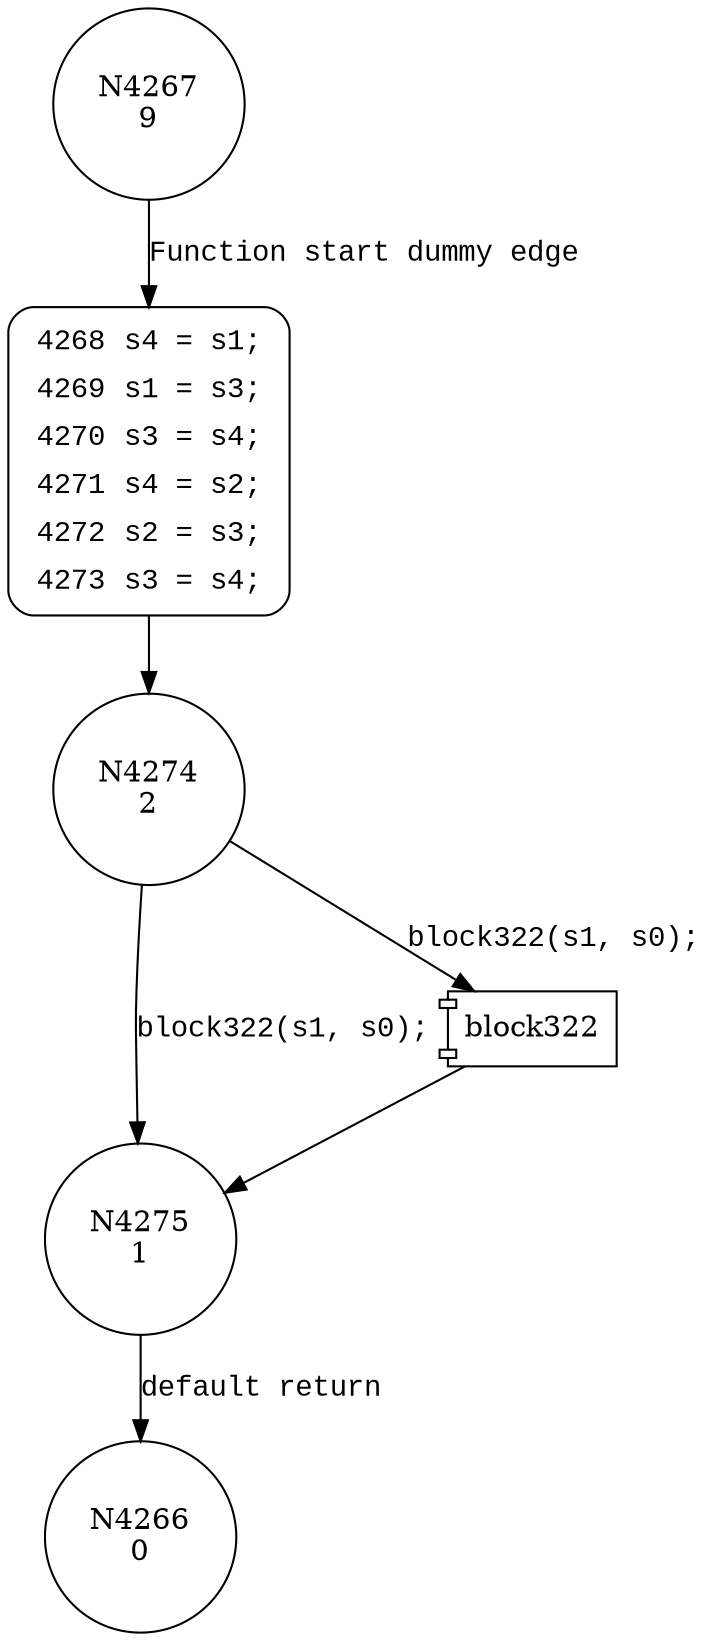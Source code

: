 digraph block1745_0 {
4267 [shape="circle" label="N4267\n9"]
4268 [shape="circle" label="N4268\n8"]
4274 [shape="circle" label="N4274\n2"]
4275 [shape="circle" label="N4275\n1"]
4266 [shape="circle" label="N4266\n0"]
4268 [style="filled,bold" penwidth="1" fillcolor="white" fontname="Courier New" shape="Mrecord" label=<<table border="0" cellborder="0" cellpadding="3" bgcolor="white"><tr><td align="right">4268</td><td align="left">s4 = s1;</td></tr><tr><td align="right">4269</td><td align="left">s1 = s3;</td></tr><tr><td align="right">4270</td><td align="left">s3 = s4;</td></tr><tr><td align="right">4271</td><td align="left">s4 = s2;</td></tr><tr><td align="right">4272</td><td align="left">s2 = s3;</td></tr><tr><td align="right">4273</td><td align="left">s3 = s4;</td></tr></table>>]
4268 -> 4274[label=""]
4267 -> 4268 [label="Function start dummy edge" fontname="Courier New"]
100132 [shape="component" label="block322"]
4274 -> 100132 [label="block322(s1, s0);" fontname="Courier New"]
100132 -> 4275 [label="" fontname="Courier New"]
4274 -> 4275 [label="block322(s1, s0);" fontname="Courier New"]
4275 -> 4266 [label="default return" fontname="Courier New"]
}